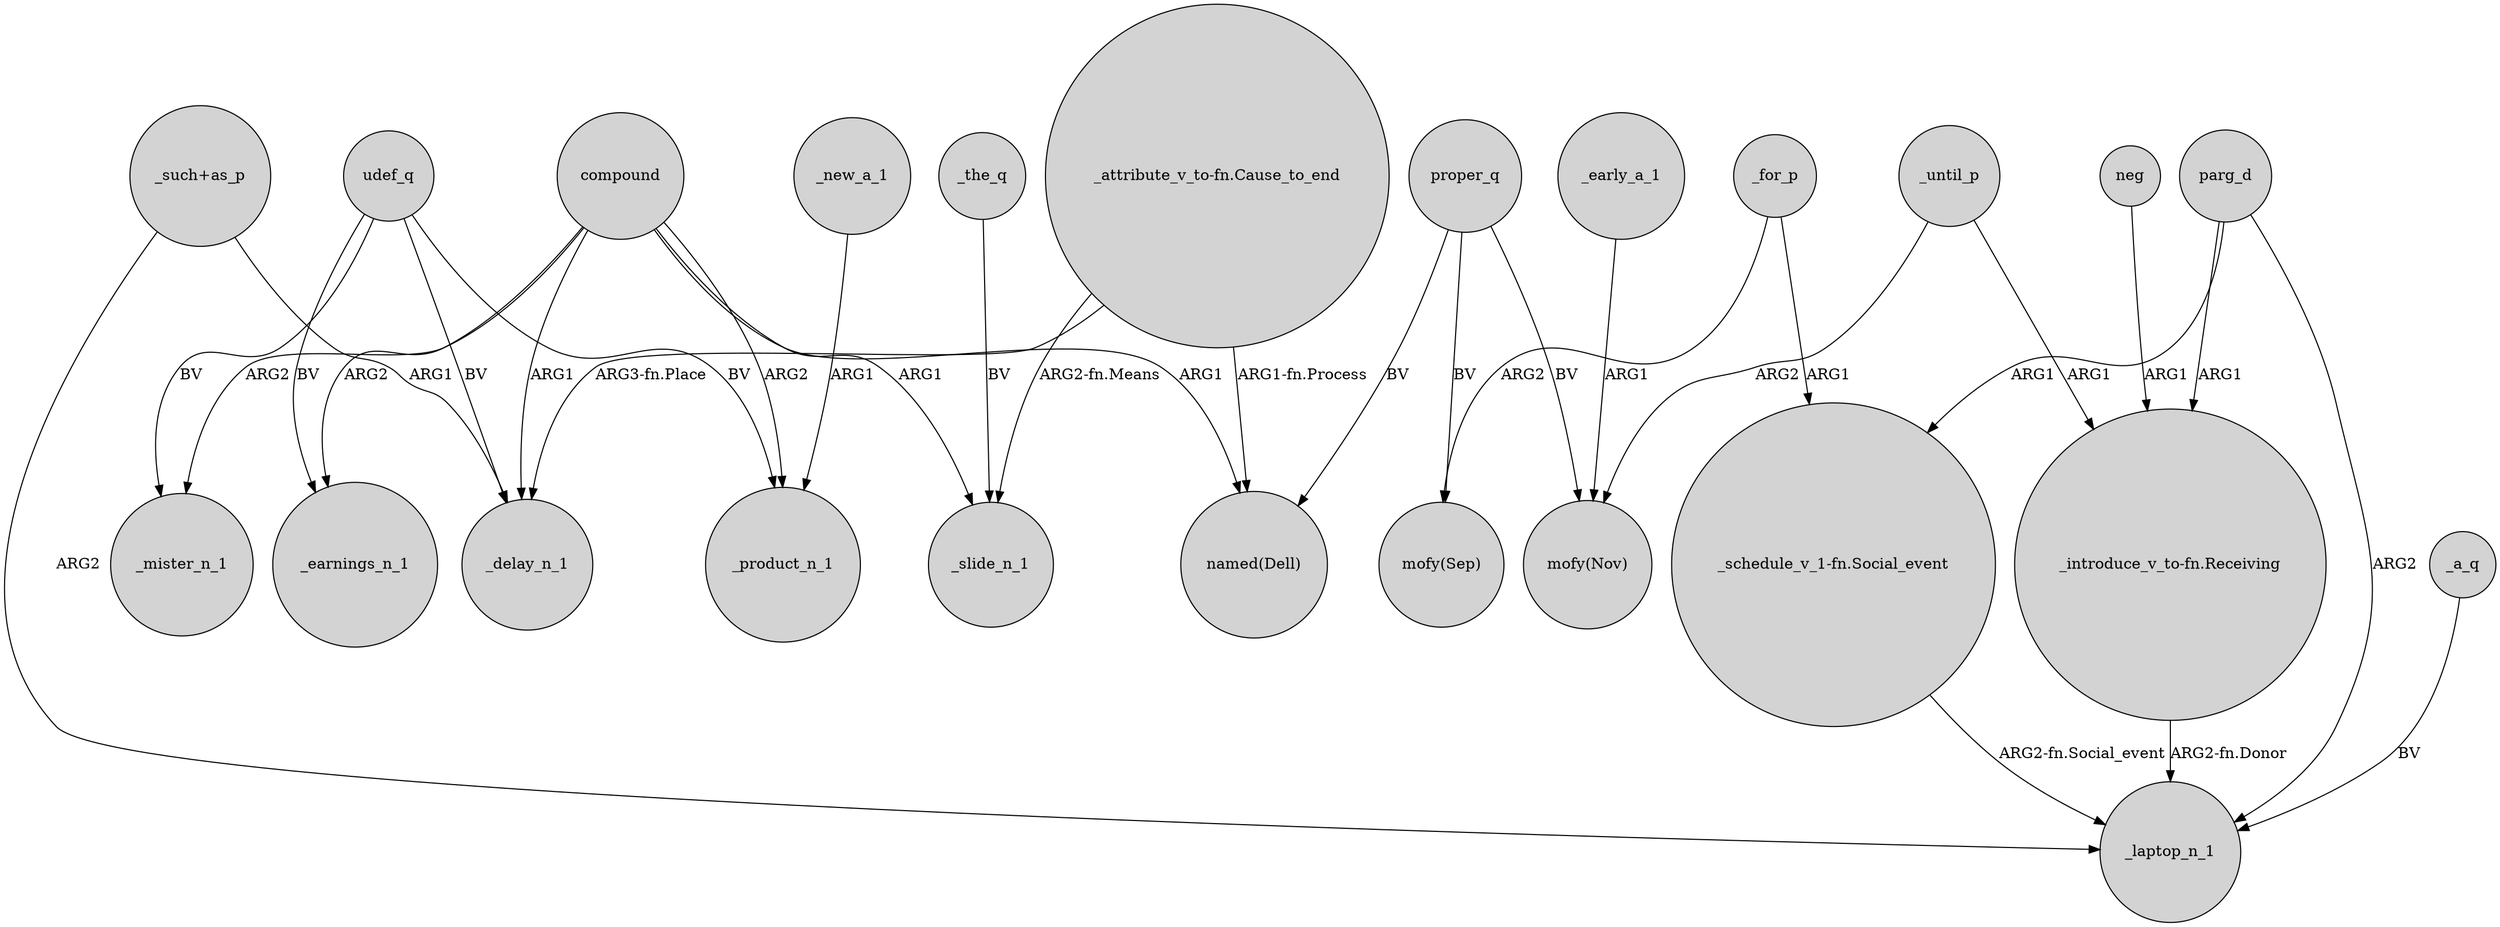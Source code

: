 digraph {
	node [shape=circle style=filled]
	_until_p -> "_introduce_v_to-fn.Receiving" [label=ARG1]
	"_such+as_p" -> _laptop_n_1 [label=ARG2]
	compound -> _mister_n_1 [label=ARG2]
	_early_a_1 -> "mofy(Nov)" [label=ARG1]
	"_introduce_v_to-fn.Receiving" -> _laptop_n_1 [label="ARG2-fn.Donor"]
	"_attribute_v_to-fn.Cause_to_end" -> "named(Dell)" [label="ARG1-fn.Process"]
	_for_p -> "_schedule_v_1-fn.Social_event" [label=ARG1]
	udef_q -> _delay_n_1 [label=BV]
	"_schedule_v_1-fn.Social_event" -> _laptop_n_1 [label="ARG2-fn.Social_event"]
	udef_q -> _product_n_1 [label=BV]
	compound -> _slide_n_1 [label=ARG1]
	udef_q -> _mister_n_1 [label=BV]
	parg_d -> _laptop_n_1 [label=ARG2]
	_for_p -> "mofy(Sep)" [label=ARG2]
	proper_q -> "mofy(Nov)" [label=BV]
	_new_a_1 -> _product_n_1 [label=ARG1]
	compound -> _earnings_n_1 [label=ARG2]
	"_attribute_v_to-fn.Cause_to_end" -> _delay_n_1 [label="ARG3-fn.Place"]
	udef_q -> _earnings_n_1 [label=BV]
	parg_d -> "_schedule_v_1-fn.Social_event" [label=ARG1]
	"_such+as_p" -> _delay_n_1 [label=ARG1]
	parg_d -> "_introduce_v_to-fn.Receiving" [label=ARG1]
	_a_q -> _laptop_n_1 [label=BV]
	proper_q -> "mofy(Sep)" [label=BV]
	_until_p -> "mofy(Nov)" [label=ARG2]
	"_attribute_v_to-fn.Cause_to_end" -> _slide_n_1 [label="ARG2-fn.Means"]
	compound -> _delay_n_1 [label=ARG1]
	compound -> _product_n_1 [label=ARG2]
	_the_q -> _slide_n_1 [label=BV]
	proper_q -> "named(Dell)" [label=BV]
	neg -> "_introduce_v_to-fn.Receiving" [label=ARG1]
	compound -> "named(Dell)" [label=ARG1]
}
